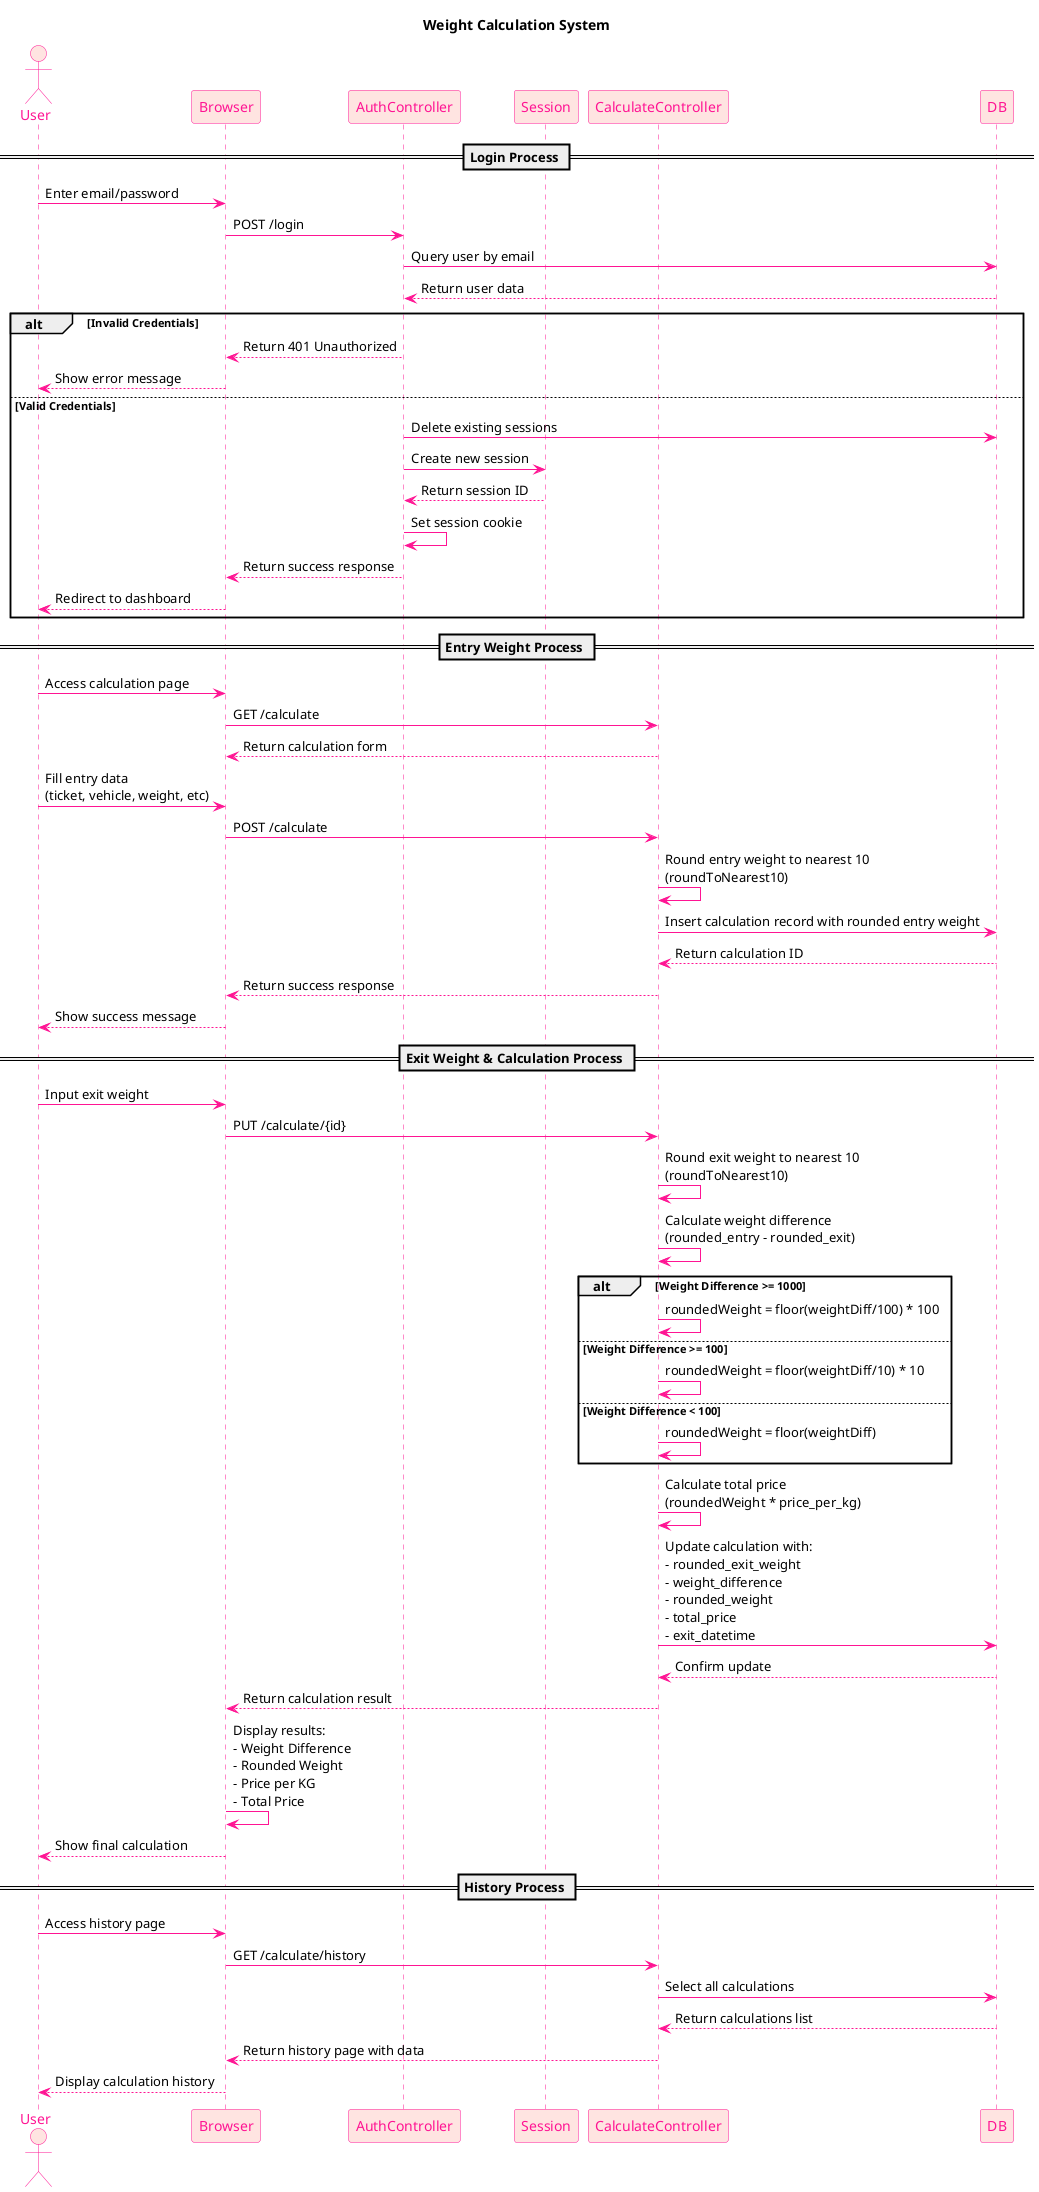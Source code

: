 @startuml

skinparam sequence {
    ArrowColor DeepPink
    ActorBorderColor DeepPink
    LifeLineBorderColor DeepPink
    LifeLineBackgroundColor #ffe4e1
    
    ParticipantBorderColor DeepPink
    ParticipantBackgroundColor #ffe4e1
    ParticipantFontColor DeepPink
    
    ActorBackgroundColor #ffe4e1
    ActorFontColor DeepPink
}

title Weight Calculation System

actor User
participant Browser
participant AuthController
participant Session
participant CalculateController
participant DB

== Login Process ==

User -> Browser: Enter email/password
Browser -> AuthController: POST /login

AuthController -> DB: Query user by email
DB --> AuthController: Return user data

alt Invalid Credentials
    AuthController --> Browser: Return 401 Unauthorized
    Browser --> User: Show error message
else Valid Credentials
    AuthController -> DB: Delete existing sessions
    AuthController -> Session: Create new session
    Session --> AuthController: Return session ID
    AuthController -> AuthController: Set session cookie
    AuthController --> Browser: Return success response
    Browser --> User: Redirect to dashboard
end

== Entry Weight Process ==

User -> Browser: Access calculation page
Browser -> CalculateController: GET /calculate
CalculateController --> Browser: Return calculation form

User -> Browser: Fill entry data\n(ticket, vehicle, weight, etc)
Browser -> CalculateController: POST /calculate

CalculateController -> CalculateController: Round entry weight to nearest 10\n(roundToNearest10)

CalculateController -> DB: Insert calculation record with rounded entry weight
DB --> CalculateController: Return calculation ID
CalculateController --> Browser: Return success response
Browser --> User: Show success message

== Exit Weight & Calculation Process ==

User -> Browser: Input exit weight
Browser -> CalculateController: PUT /calculate/{id}

CalculateController -> CalculateController: Round exit weight to nearest 10\n(roundToNearest10)
CalculateController -> CalculateController: Calculate weight difference\n(rounded_entry - rounded_exit)

alt Weight Difference >= 1000
    CalculateController -> CalculateController: roundedWeight = floor(weightDiff/100) * 100
else Weight Difference >= 100
    CalculateController -> CalculateController: roundedWeight = floor(weightDiff/10) * 10
else Weight Difference < 100
    CalculateController -> CalculateController: roundedWeight = floor(weightDiff)
end

CalculateController -> CalculateController: Calculate total price\n(roundedWeight * price_per_kg)

CalculateController -> DB: Update calculation with:\n- rounded_exit_weight\n- weight_difference\n- rounded_weight\n- total_price\n- exit_datetime
DB --> CalculateController: Confirm update

CalculateController --> Browser: Return calculation result
Browser -> Browser: Display results:\n- Weight Difference\n- Rounded Weight\n- Price per KG\n- Total Price
Browser --> User: Show final calculation

== History Process ==

User -> Browser: Access history page
Browser -> CalculateController: GET /calculate/history

CalculateController -> DB: Select all calculations
DB --> CalculateController: Return calculations list

CalculateController --> Browser: Return history page with data
Browser --> User: Display calculation history

@enduml
